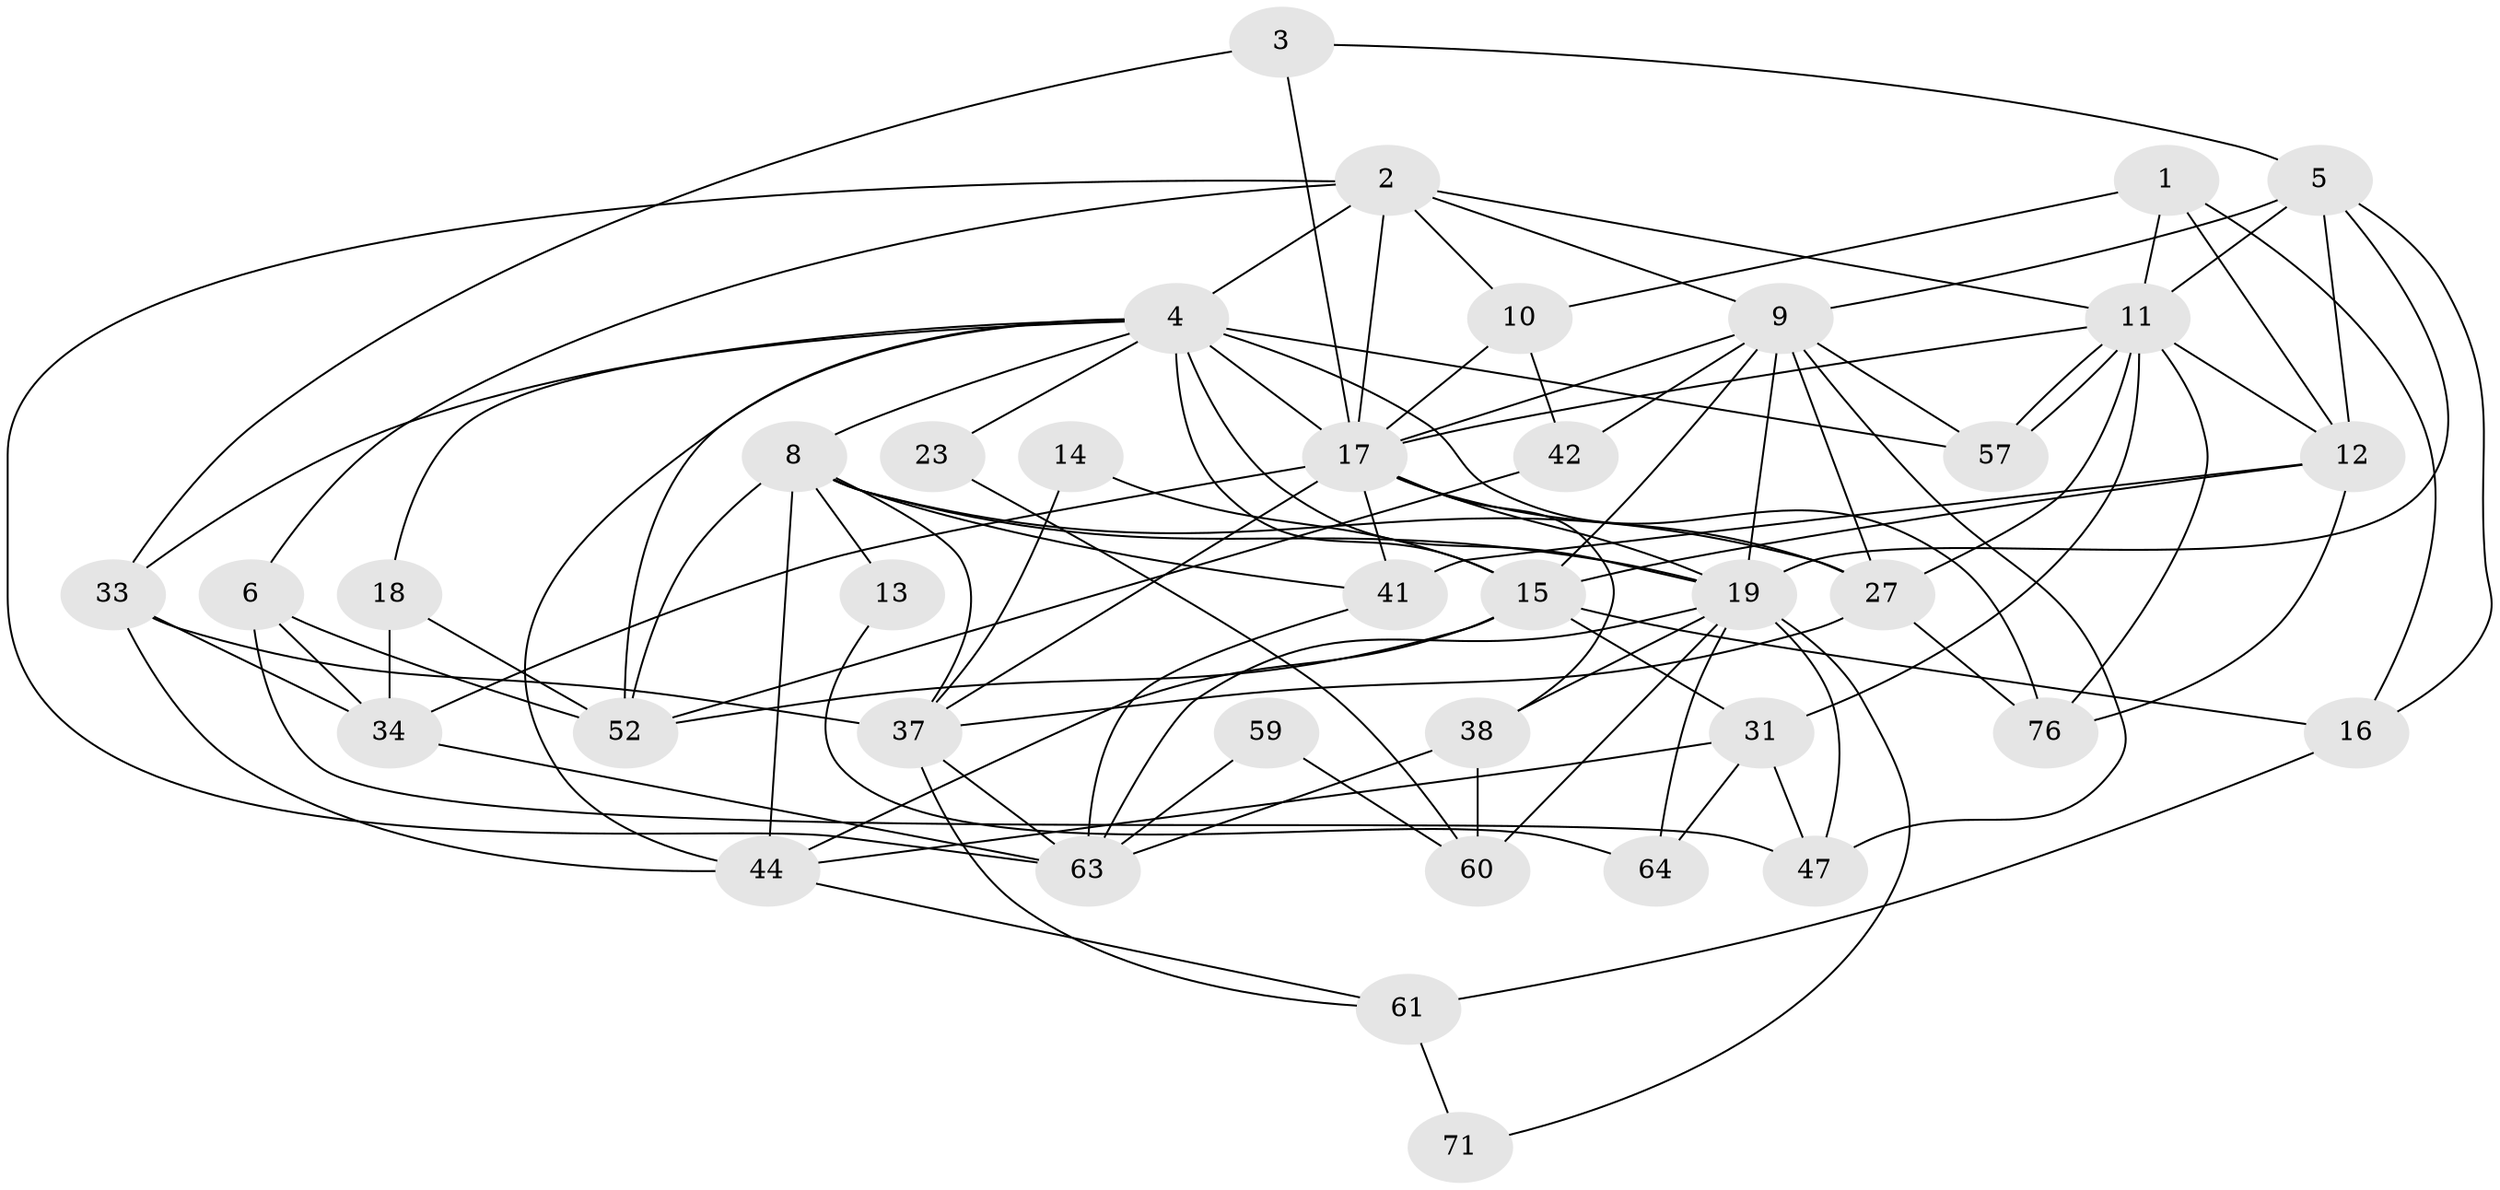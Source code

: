 // original degree distribution, {6: 0.10526315789473684, 3: 0.27631578947368424, 7: 0.039473684210526314, 4: 0.27631578947368424, 5: 0.18421052631578946, 2: 0.11842105263157894}
// Generated by graph-tools (version 1.1) at 2025/15/03/09/25 04:15:14]
// undirected, 38 vertices, 101 edges
graph export_dot {
graph [start="1"]
  node [color=gray90,style=filled];
  1;
  2 [super="+7+50"];
  3;
  4 [super="+53"];
  5;
  6;
  8 [super="+26"];
  9 [super="+22+48"];
  10 [super="+43"];
  11 [super="+65"];
  12 [super="+36+30"];
  13;
  14;
  15 [super="+20+24"];
  16 [super="+55"];
  17 [super="+49+25+21"];
  18 [super="+29"];
  19 [super="+70+28+51"];
  23;
  27 [super="+56+39"];
  31 [super="+46+58"];
  33 [super="+35"];
  34 [super="+66+72"];
  37 [super="+67"];
  38;
  41 [super="+54"];
  42;
  44 [super="+73"];
  47 [super="+62"];
  52 [super="+68"];
  57;
  59;
  60;
  61;
  63;
  64;
  71;
  76;
  1 -- 16;
  1 -- 10;
  1 -- 12;
  1 -- 11;
  2 -- 10;
  2 -- 17;
  2 -- 6;
  2 -- 63;
  2 -- 11;
  2 -- 9;
  2 -- 4;
  3 -- 5;
  3 -- 33;
  3 -- 17;
  4 -- 8;
  4 -- 19;
  4 -- 52;
  4 -- 76;
  4 -- 15 [weight=2];
  4 -- 44;
  4 -- 33;
  4 -- 18;
  4 -- 23;
  4 -- 57;
  4 -- 17;
  5 -- 11;
  5 -- 16;
  5 -- 12;
  5 -- 9;
  5 -- 19;
  6 -- 34;
  6 -- 47;
  6 -- 52;
  8 -- 37;
  8 -- 44;
  8 -- 41;
  8 -- 13;
  8 -- 19;
  8 -- 27;
  8 -- 52;
  9 -- 19;
  9 -- 42;
  9 -- 27 [weight=2];
  9 -- 57;
  9 -- 47;
  9 -- 15;
  9 -- 17;
  10 -- 42;
  10 -- 17;
  11 -- 57;
  11 -- 57;
  11 -- 27;
  11 -- 76;
  11 -- 17;
  11 -- 12;
  11 -- 31;
  12 -- 15;
  12 -- 76;
  12 -- 41;
  13 -- 64;
  14 -- 37;
  14 -- 15;
  15 -- 16;
  15 -- 52;
  15 -- 31 [weight=3];
  15 -- 44;
  16 -- 61;
  17 -- 34;
  17 -- 19;
  17 -- 37;
  17 -- 27;
  17 -- 38;
  17 -- 41 [weight=2];
  18 -- 52;
  18 -- 34;
  19 -- 60 [weight=2];
  19 -- 64;
  19 -- 71;
  19 -- 47;
  19 -- 38;
  19 -- 63;
  23 -- 60;
  27 -- 37;
  27 -- 76;
  31 -- 64;
  31 -- 47;
  31 -- 44;
  33 -- 44;
  33 -- 34;
  33 -- 37;
  34 -- 63;
  37 -- 63;
  37 -- 61;
  38 -- 63;
  38 -- 60;
  41 -- 63;
  42 -- 52 [weight=2];
  44 -- 61;
  59 -- 63;
  59 -- 60;
  61 -- 71;
}

